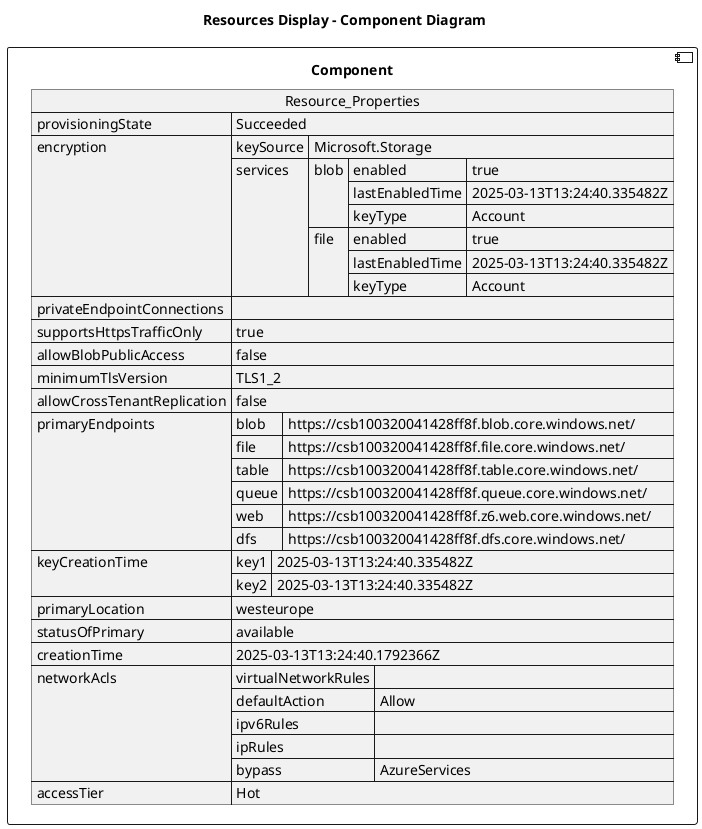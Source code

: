 @startuml

title Resources Display - Component Diagram

component Component {

json  Resource_Properties {
  "provisioningState": "Succeeded",
  "encryption": {
    "keySource": "Microsoft.Storage",
    "services": {
      "blob": {
        "enabled": true,
        "lastEnabledTime": "2025-03-13T13:24:40.335482Z",
        "keyType": "Account"
      },
      "file": {
        "enabled": true,
        "lastEnabledTime": "2025-03-13T13:24:40.335482Z",
        "keyType": "Account"
      }
    }
  },
  "privateEndpointConnections": [],
  "supportsHttpsTrafficOnly": true,
  "allowBlobPublicAccess": false,
  "minimumTlsVersion": "TLS1_2",
  "allowCrossTenantReplication": false,
  "primaryEndpoints": {
    "blob": "https://csb100320041428ff8f.blob.core.windows.net/",
    "file": "https://csb100320041428ff8f.file.core.windows.net/",
    "table": "https://csb100320041428ff8f.table.core.windows.net/",
    "queue": "https://csb100320041428ff8f.queue.core.windows.net/",
    "web": "https://csb100320041428ff8f.z6.web.core.windows.net/",
    "dfs": "https://csb100320041428ff8f.dfs.core.windows.net/"
  },
  "keyCreationTime": {
    "key1": "2025-03-13T13:24:40.335482Z",
    "key2": "2025-03-13T13:24:40.335482Z"
  },
  "primaryLocation": "westeurope",
  "statusOfPrimary": "available",
  "creationTime": "2025-03-13T13:24:40.1792366Z",
  "networkAcls": {
    "virtualNetworkRules": [],
    "defaultAction": "Allow",
    "ipv6Rules": [],
    "ipRules": [],
    "bypass": "AzureServices"
  },
  "accessTier": "Hot"
}
}
@enduml
